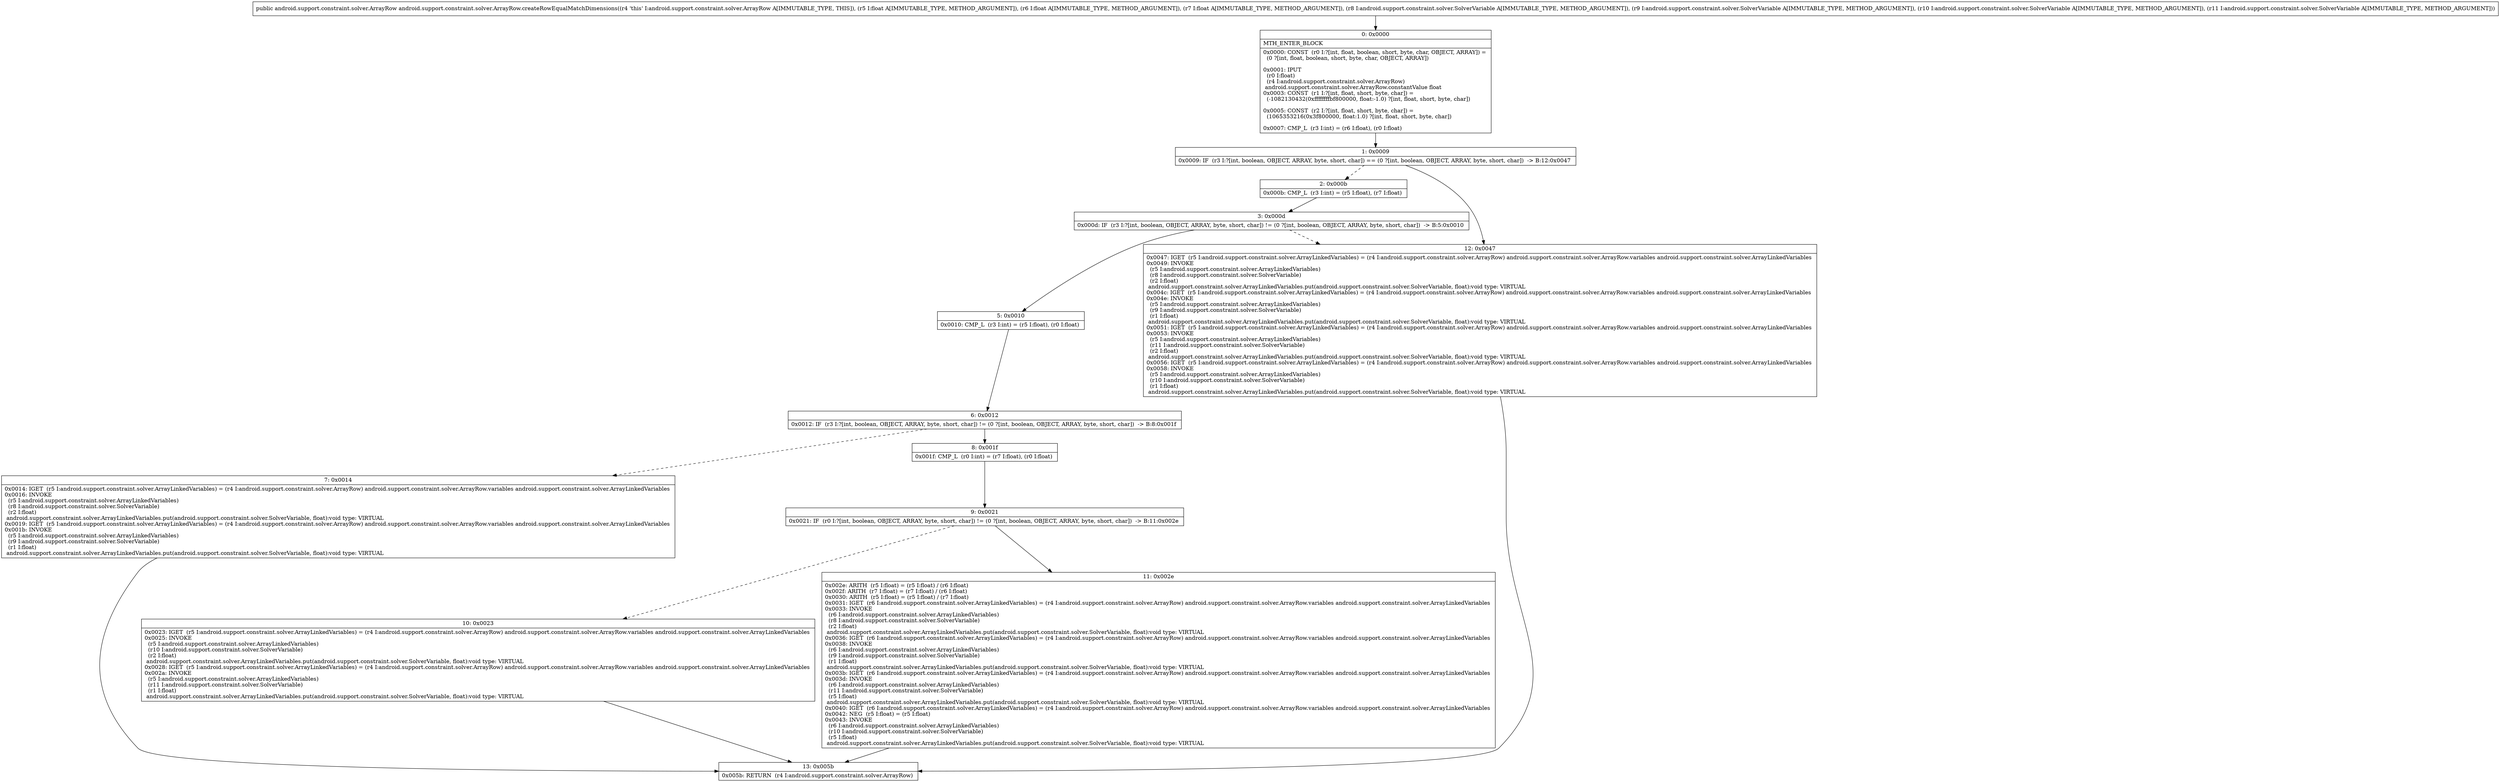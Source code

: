 digraph "CFG forandroid.support.constraint.solver.ArrayRow.createRowEqualMatchDimensions(FFFLandroid\/support\/constraint\/solver\/SolverVariable;Landroid\/support\/constraint\/solver\/SolverVariable;Landroid\/support\/constraint\/solver\/SolverVariable;Landroid\/support\/constraint\/solver\/SolverVariable;)Landroid\/support\/constraint\/solver\/ArrayRow;" {
Node_0 [shape=record,label="{0\:\ 0x0000|MTH_ENTER_BLOCK\l|0x0000: CONST  (r0 I:?[int, float, boolean, short, byte, char, OBJECT, ARRAY]) = \l  (0 ?[int, float, boolean, short, byte, char, OBJECT, ARRAY])\l \l0x0001: IPUT  \l  (r0 I:float)\l  (r4 I:android.support.constraint.solver.ArrayRow)\l android.support.constraint.solver.ArrayRow.constantValue float \l0x0003: CONST  (r1 I:?[int, float, short, byte, char]) = \l  (\-1082130432(0xffffffffbf800000, float:\-1.0) ?[int, float, short, byte, char])\l \l0x0005: CONST  (r2 I:?[int, float, short, byte, char]) = \l  (1065353216(0x3f800000, float:1.0) ?[int, float, short, byte, char])\l \l0x0007: CMP_L  (r3 I:int) = (r6 I:float), (r0 I:float) \l}"];
Node_1 [shape=record,label="{1\:\ 0x0009|0x0009: IF  (r3 I:?[int, boolean, OBJECT, ARRAY, byte, short, char]) == (0 ?[int, boolean, OBJECT, ARRAY, byte, short, char])  \-\> B:12:0x0047 \l}"];
Node_2 [shape=record,label="{2\:\ 0x000b|0x000b: CMP_L  (r3 I:int) = (r5 I:float), (r7 I:float) \l}"];
Node_3 [shape=record,label="{3\:\ 0x000d|0x000d: IF  (r3 I:?[int, boolean, OBJECT, ARRAY, byte, short, char]) != (0 ?[int, boolean, OBJECT, ARRAY, byte, short, char])  \-\> B:5:0x0010 \l}"];
Node_5 [shape=record,label="{5\:\ 0x0010|0x0010: CMP_L  (r3 I:int) = (r5 I:float), (r0 I:float) \l}"];
Node_6 [shape=record,label="{6\:\ 0x0012|0x0012: IF  (r3 I:?[int, boolean, OBJECT, ARRAY, byte, short, char]) != (0 ?[int, boolean, OBJECT, ARRAY, byte, short, char])  \-\> B:8:0x001f \l}"];
Node_7 [shape=record,label="{7\:\ 0x0014|0x0014: IGET  (r5 I:android.support.constraint.solver.ArrayLinkedVariables) = (r4 I:android.support.constraint.solver.ArrayRow) android.support.constraint.solver.ArrayRow.variables android.support.constraint.solver.ArrayLinkedVariables \l0x0016: INVOKE  \l  (r5 I:android.support.constraint.solver.ArrayLinkedVariables)\l  (r8 I:android.support.constraint.solver.SolverVariable)\l  (r2 I:float)\l android.support.constraint.solver.ArrayLinkedVariables.put(android.support.constraint.solver.SolverVariable, float):void type: VIRTUAL \l0x0019: IGET  (r5 I:android.support.constraint.solver.ArrayLinkedVariables) = (r4 I:android.support.constraint.solver.ArrayRow) android.support.constraint.solver.ArrayRow.variables android.support.constraint.solver.ArrayLinkedVariables \l0x001b: INVOKE  \l  (r5 I:android.support.constraint.solver.ArrayLinkedVariables)\l  (r9 I:android.support.constraint.solver.SolverVariable)\l  (r1 I:float)\l android.support.constraint.solver.ArrayLinkedVariables.put(android.support.constraint.solver.SolverVariable, float):void type: VIRTUAL \l}"];
Node_8 [shape=record,label="{8\:\ 0x001f|0x001f: CMP_L  (r0 I:int) = (r7 I:float), (r0 I:float) \l}"];
Node_9 [shape=record,label="{9\:\ 0x0021|0x0021: IF  (r0 I:?[int, boolean, OBJECT, ARRAY, byte, short, char]) != (0 ?[int, boolean, OBJECT, ARRAY, byte, short, char])  \-\> B:11:0x002e \l}"];
Node_10 [shape=record,label="{10\:\ 0x0023|0x0023: IGET  (r5 I:android.support.constraint.solver.ArrayLinkedVariables) = (r4 I:android.support.constraint.solver.ArrayRow) android.support.constraint.solver.ArrayRow.variables android.support.constraint.solver.ArrayLinkedVariables \l0x0025: INVOKE  \l  (r5 I:android.support.constraint.solver.ArrayLinkedVariables)\l  (r10 I:android.support.constraint.solver.SolverVariable)\l  (r2 I:float)\l android.support.constraint.solver.ArrayLinkedVariables.put(android.support.constraint.solver.SolverVariable, float):void type: VIRTUAL \l0x0028: IGET  (r5 I:android.support.constraint.solver.ArrayLinkedVariables) = (r4 I:android.support.constraint.solver.ArrayRow) android.support.constraint.solver.ArrayRow.variables android.support.constraint.solver.ArrayLinkedVariables \l0x002a: INVOKE  \l  (r5 I:android.support.constraint.solver.ArrayLinkedVariables)\l  (r11 I:android.support.constraint.solver.SolverVariable)\l  (r1 I:float)\l android.support.constraint.solver.ArrayLinkedVariables.put(android.support.constraint.solver.SolverVariable, float):void type: VIRTUAL \l}"];
Node_11 [shape=record,label="{11\:\ 0x002e|0x002e: ARITH  (r5 I:float) = (r5 I:float) \/ (r6 I:float) \l0x002f: ARITH  (r7 I:float) = (r7 I:float) \/ (r6 I:float) \l0x0030: ARITH  (r5 I:float) = (r5 I:float) \/ (r7 I:float) \l0x0031: IGET  (r6 I:android.support.constraint.solver.ArrayLinkedVariables) = (r4 I:android.support.constraint.solver.ArrayRow) android.support.constraint.solver.ArrayRow.variables android.support.constraint.solver.ArrayLinkedVariables \l0x0033: INVOKE  \l  (r6 I:android.support.constraint.solver.ArrayLinkedVariables)\l  (r8 I:android.support.constraint.solver.SolverVariable)\l  (r2 I:float)\l android.support.constraint.solver.ArrayLinkedVariables.put(android.support.constraint.solver.SolverVariable, float):void type: VIRTUAL \l0x0036: IGET  (r6 I:android.support.constraint.solver.ArrayLinkedVariables) = (r4 I:android.support.constraint.solver.ArrayRow) android.support.constraint.solver.ArrayRow.variables android.support.constraint.solver.ArrayLinkedVariables \l0x0038: INVOKE  \l  (r6 I:android.support.constraint.solver.ArrayLinkedVariables)\l  (r9 I:android.support.constraint.solver.SolverVariable)\l  (r1 I:float)\l android.support.constraint.solver.ArrayLinkedVariables.put(android.support.constraint.solver.SolverVariable, float):void type: VIRTUAL \l0x003b: IGET  (r6 I:android.support.constraint.solver.ArrayLinkedVariables) = (r4 I:android.support.constraint.solver.ArrayRow) android.support.constraint.solver.ArrayRow.variables android.support.constraint.solver.ArrayLinkedVariables \l0x003d: INVOKE  \l  (r6 I:android.support.constraint.solver.ArrayLinkedVariables)\l  (r11 I:android.support.constraint.solver.SolverVariable)\l  (r5 I:float)\l android.support.constraint.solver.ArrayLinkedVariables.put(android.support.constraint.solver.SolverVariable, float):void type: VIRTUAL \l0x0040: IGET  (r6 I:android.support.constraint.solver.ArrayLinkedVariables) = (r4 I:android.support.constraint.solver.ArrayRow) android.support.constraint.solver.ArrayRow.variables android.support.constraint.solver.ArrayLinkedVariables \l0x0042: NEG  (r5 I:float) = (r5 I:float) \l0x0043: INVOKE  \l  (r6 I:android.support.constraint.solver.ArrayLinkedVariables)\l  (r10 I:android.support.constraint.solver.SolverVariable)\l  (r5 I:float)\l android.support.constraint.solver.ArrayLinkedVariables.put(android.support.constraint.solver.SolverVariable, float):void type: VIRTUAL \l}"];
Node_12 [shape=record,label="{12\:\ 0x0047|0x0047: IGET  (r5 I:android.support.constraint.solver.ArrayLinkedVariables) = (r4 I:android.support.constraint.solver.ArrayRow) android.support.constraint.solver.ArrayRow.variables android.support.constraint.solver.ArrayLinkedVariables \l0x0049: INVOKE  \l  (r5 I:android.support.constraint.solver.ArrayLinkedVariables)\l  (r8 I:android.support.constraint.solver.SolverVariable)\l  (r2 I:float)\l android.support.constraint.solver.ArrayLinkedVariables.put(android.support.constraint.solver.SolverVariable, float):void type: VIRTUAL \l0x004c: IGET  (r5 I:android.support.constraint.solver.ArrayLinkedVariables) = (r4 I:android.support.constraint.solver.ArrayRow) android.support.constraint.solver.ArrayRow.variables android.support.constraint.solver.ArrayLinkedVariables \l0x004e: INVOKE  \l  (r5 I:android.support.constraint.solver.ArrayLinkedVariables)\l  (r9 I:android.support.constraint.solver.SolverVariable)\l  (r1 I:float)\l android.support.constraint.solver.ArrayLinkedVariables.put(android.support.constraint.solver.SolverVariable, float):void type: VIRTUAL \l0x0051: IGET  (r5 I:android.support.constraint.solver.ArrayLinkedVariables) = (r4 I:android.support.constraint.solver.ArrayRow) android.support.constraint.solver.ArrayRow.variables android.support.constraint.solver.ArrayLinkedVariables \l0x0053: INVOKE  \l  (r5 I:android.support.constraint.solver.ArrayLinkedVariables)\l  (r11 I:android.support.constraint.solver.SolverVariable)\l  (r2 I:float)\l android.support.constraint.solver.ArrayLinkedVariables.put(android.support.constraint.solver.SolverVariable, float):void type: VIRTUAL \l0x0056: IGET  (r5 I:android.support.constraint.solver.ArrayLinkedVariables) = (r4 I:android.support.constraint.solver.ArrayRow) android.support.constraint.solver.ArrayRow.variables android.support.constraint.solver.ArrayLinkedVariables \l0x0058: INVOKE  \l  (r5 I:android.support.constraint.solver.ArrayLinkedVariables)\l  (r10 I:android.support.constraint.solver.SolverVariable)\l  (r1 I:float)\l android.support.constraint.solver.ArrayLinkedVariables.put(android.support.constraint.solver.SolverVariable, float):void type: VIRTUAL \l}"];
Node_13 [shape=record,label="{13\:\ 0x005b|0x005b: RETURN  (r4 I:android.support.constraint.solver.ArrayRow) \l}"];
MethodNode[shape=record,label="{public android.support.constraint.solver.ArrayRow android.support.constraint.solver.ArrayRow.createRowEqualMatchDimensions((r4 'this' I:android.support.constraint.solver.ArrayRow A[IMMUTABLE_TYPE, THIS]), (r5 I:float A[IMMUTABLE_TYPE, METHOD_ARGUMENT]), (r6 I:float A[IMMUTABLE_TYPE, METHOD_ARGUMENT]), (r7 I:float A[IMMUTABLE_TYPE, METHOD_ARGUMENT]), (r8 I:android.support.constraint.solver.SolverVariable A[IMMUTABLE_TYPE, METHOD_ARGUMENT]), (r9 I:android.support.constraint.solver.SolverVariable A[IMMUTABLE_TYPE, METHOD_ARGUMENT]), (r10 I:android.support.constraint.solver.SolverVariable A[IMMUTABLE_TYPE, METHOD_ARGUMENT]), (r11 I:android.support.constraint.solver.SolverVariable A[IMMUTABLE_TYPE, METHOD_ARGUMENT])) }"];
MethodNode -> Node_0;
Node_0 -> Node_1;
Node_1 -> Node_2[style=dashed];
Node_1 -> Node_12;
Node_2 -> Node_3;
Node_3 -> Node_5;
Node_3 -> Node_12[style=dashed];
Node_5 -> Node_6;
Node_6 -> Node_7[style=dashed];
Node_6 -> Node_8;
Node_7 -> Node_13;
Node_8 -> Node_9;
Node_9 -> Node_10[style=dashed];
Node_9 -> Node_11;
Node_10 -> Node_13;
Node_11 -> Node_13;
Node_12 -> Node_13;
}

